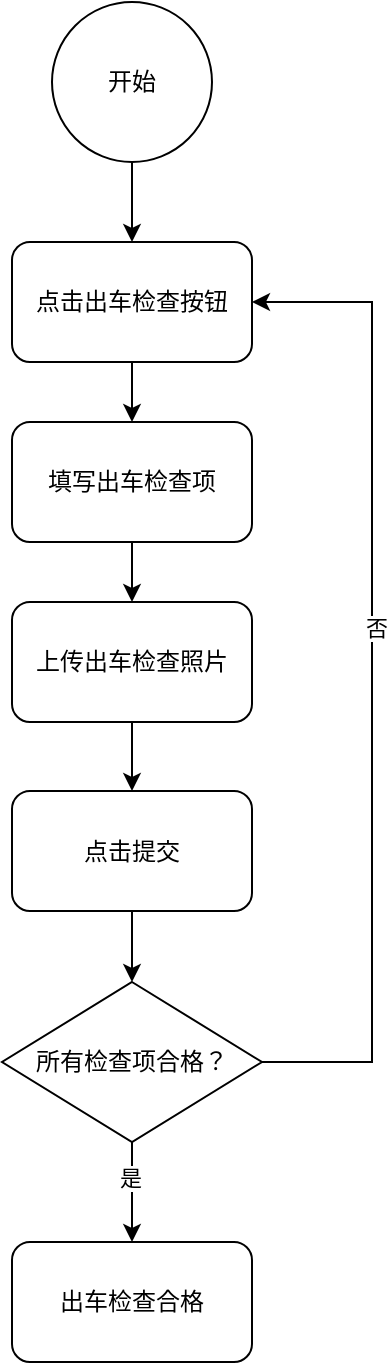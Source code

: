 <mxfile version="17.0.0" type="github"><diagram id="ezSY-wmksSdNFoscop0H" name="Page-1"><mxGraphModel dx="1673" dy="934" grid="1" gridSize="10" guides="1" tooltips="1" connect="1" arrows="1" fold="1" page="1" pageScale="1" pageWidth="827" pageHeight="1169" math="0" shadow="0"><root><mxCell id="0"/><mxCell id="1" parent="0"/><mxCell id="oghAxSfRLu5-lUJlxqkl-4" style="edgeStyle=orthogonalEdgeStyle;rounded=0;orthogonalLoop=1;jettySize=auto;html=1;exitX=0.5;exitY=1;exitDx=0;exitDy=0;" edge="1" parent="1" source="oghAxSfRLu5-lUJlxqkl-1" target="oghAxSfRLu5-lUJlxqkl-3"><mxGeometry relative="1" as="geometry"/></mxCell><mxCell id="oghAxSfRLu5-lUJlxqkl-1" value="开始" style="ellipse;whiteSpace=wrap;html=1;aspect=fixed;" vertex="1" parent="1"><mxGeometry x="160" y="160" width="80" height="80" as="geometry"/></mxCell><mxCell id="oghAxSfRLu5-lUJlxqkl-7" style="edgeStyle=orthogonalEdgeStyle;rounded=0;orthogonalLoop=1;jettySize=auto;html=1;exitX=0.5;exitY=1;exitDx=0;exitDy=0;entryX=0.5;entryY=0;entryDx=0;entryDy=0;" edge="1" parent="1" source="oghAxSfRLu5-lUJlxqkl-3" target="oghAxSfRLu5-lUJlxqkl-6"><mxGeometry relative="1" as="geometry"/></mxCell><mxCell id="oghAxSfRLu5-lUJlxqkl-3" value="点击出车检查按钮" style="rounded=1;whiteSpace=wrap;html=1;" vertex="1" parent="1"><mxGeometry x="140" y="280" width="120" height="60" as="geometry"/></mxCell><mxCell id="oghAxSfRLu5-lUJlxqkl-9" style="edgeStyle=orthogonalEdgeStyle;rounded=0;orthogonalLoop=1;jettySize=auto;html=1;exitX=0.5;exitY=1;exitDx=0;exitDy=0;" edge="1" parent="1" source="oghAxSfRLu5-lUJlxqkl-6" target="oghAxSfRLu5-lUJlxqkl-8"><mxGeometry relative="1" as="geometry"/></mxCell><mxCell id="oghAxSfRLu5-lUJlxqkl-6" value="填写出车检查项" style="rounded=1;whiteSpace=wrap;html=1;" vertex="1" parent="1"><mxGeometry x="140" y="370" width="120" height="60" as="geometry"/></mxCell><mxCell id="oghAxSfRLu5-lUJlxqkl-11" style="edgeStyle=orthogonalEdgeStyle;rounded=0;orthogonalLoop=1;jettySize=auto;html=1;exitX=0.5;exitY=1;exitDx=0;exitDy=0;entryX=0.5;entryY=0;entryDx=0;entryDy=0;" edge="1" parent="1" source="oghAxSfRLu5-lUJlxqkl-8" target="oghAxSfRLu5-lUJlxqkl-10"><mxGeometry relative="1" as="geometry"/></mxCell><mxCell id="oghAxSfRLu5-lUJlxqkl-8" value="上传出车检查照片" style="rounded=1;whiteSpace=wrap;html=1;" vertex="1" parent="1"><mxGeometry x="140" y="460" width="120" height="60" as="geometry"/></mxCell><mxCell id="oghAxSfRLu5-lUJlxqkl-13" style="edgeStyle=orthogonalEdgeStyle;rounded=0;orthogonalLoop=1;jettySize=auto;html=1;exitX=0.5;exitY=1;exitDx=0;exitDy=0;entryX=0.5;entryY=0;entryDx=0;entryDy=0;" edge="1" parent="1" source="oghAxSfRLu5-lUJlxqkl-10" target="oghAxSfRLu5-lUJlxqkl-12"><mxGeometry relative="1" as="geometry"/></mxCell><mxCell id="oghAxSfRLu5-lUJlxqkl-10" value="点击提交" style="rounded=1;whiteSpace=wrap;html=1;" vertex="1" parent="1"><mxGeometry x="140" y="554.5" width="120" height="60" as="geometry"/></mxCell><mxCell id="oghAxSfRLu5-lUJlxqkl-14" style="edgeStyle=orthogonalEdgeStyle;rounded=0;orthogonalLoop=1;jettySize=auto;html=1;exitX=1;exitY=0.5;exitDx=0;exitDy=0;entryX=1;entryY=0.5;entryDx=0;entryDy=0;" edge="1" parent="1" source="oghAxSfRLu5-lUJlxqkl-12" target="oghAxSfRLu5-lUJlxqkl-3"><mxGeometry relative="1" as="geometry"><Array as="points"><mxPoint x="320" y="690"/><mxPoint x="320" y="310"/></Array></mxGeometry></mxCell><mxCell id="oghAxSfRLu5-lUJlxqkl-19" value="否" style="edgeLabel;html=1;align=center;verticalAlign=middle;resizable=0;points=[];" vertex="1" connectable="0" parent="oghAxSfRLu5-lUJlxqkl-14"><mxGeometry x="0.099" y="-2" relative="1" as="geometry"><mxPoint as="offset"/></mxGeometry></mxCell><mxCell id="oghAxSfRLu5-lUJlxqkl-16" style="edgeStyle=orthogonalEdgeStyle;rounded=0;orthogonalLoop=1;jettySize=auto;html=1;exitX=0.5;exitY=1;exitDx=0;exitDy=0;entryX=0.5;entryY=0;entryDx=0;entryDy=0;" edge="1" parent="1" source="oghAxSfRLu5-lUJlxqkl-12" target="oghAxSfRLu5-lUJlxqkl-17"><mxGeometry relative="1" as="geometry"><mxPoint x="200" y="770" as="targetPoint"/></mxGeometry></mxCell><mxCell id="oghAxSfRLu5-lUJlxqkl-18" value="是" style="edgeLabel;html=1;align=center;verticalAlign=middle;resizable=0;points=[];" vertex="1" connectable="0" parent="oghAxSfRLu5-lUJlxqkl-16"><mxGeometry x="-0.28" y="-1" relative="1" as="geometry"><mxPoint as="offset"/></mxGeometry></mxCell><mxCell id="oghAxSfRLu5-lUJlxqkl-12" value="所有检查项合格？" style="rhombus;whiteSpace=wrap;html=1;" vertex="1" parent="1"><mxGeometry x="135" y="650" width="130" height="80" as="geometry"/></mxCell><mxCell id="oghAxSfRLu5-lUJlxqkl-17" value="出车检查合格" style="rounded=1;whiteSpace=wrap;html=1;" vertex="1" parent="1"><mxGeometry x="140" y="780" width="120" height="60" as="geometry"/></mxCell></root></mxGraphModel></diagram></mxfile>